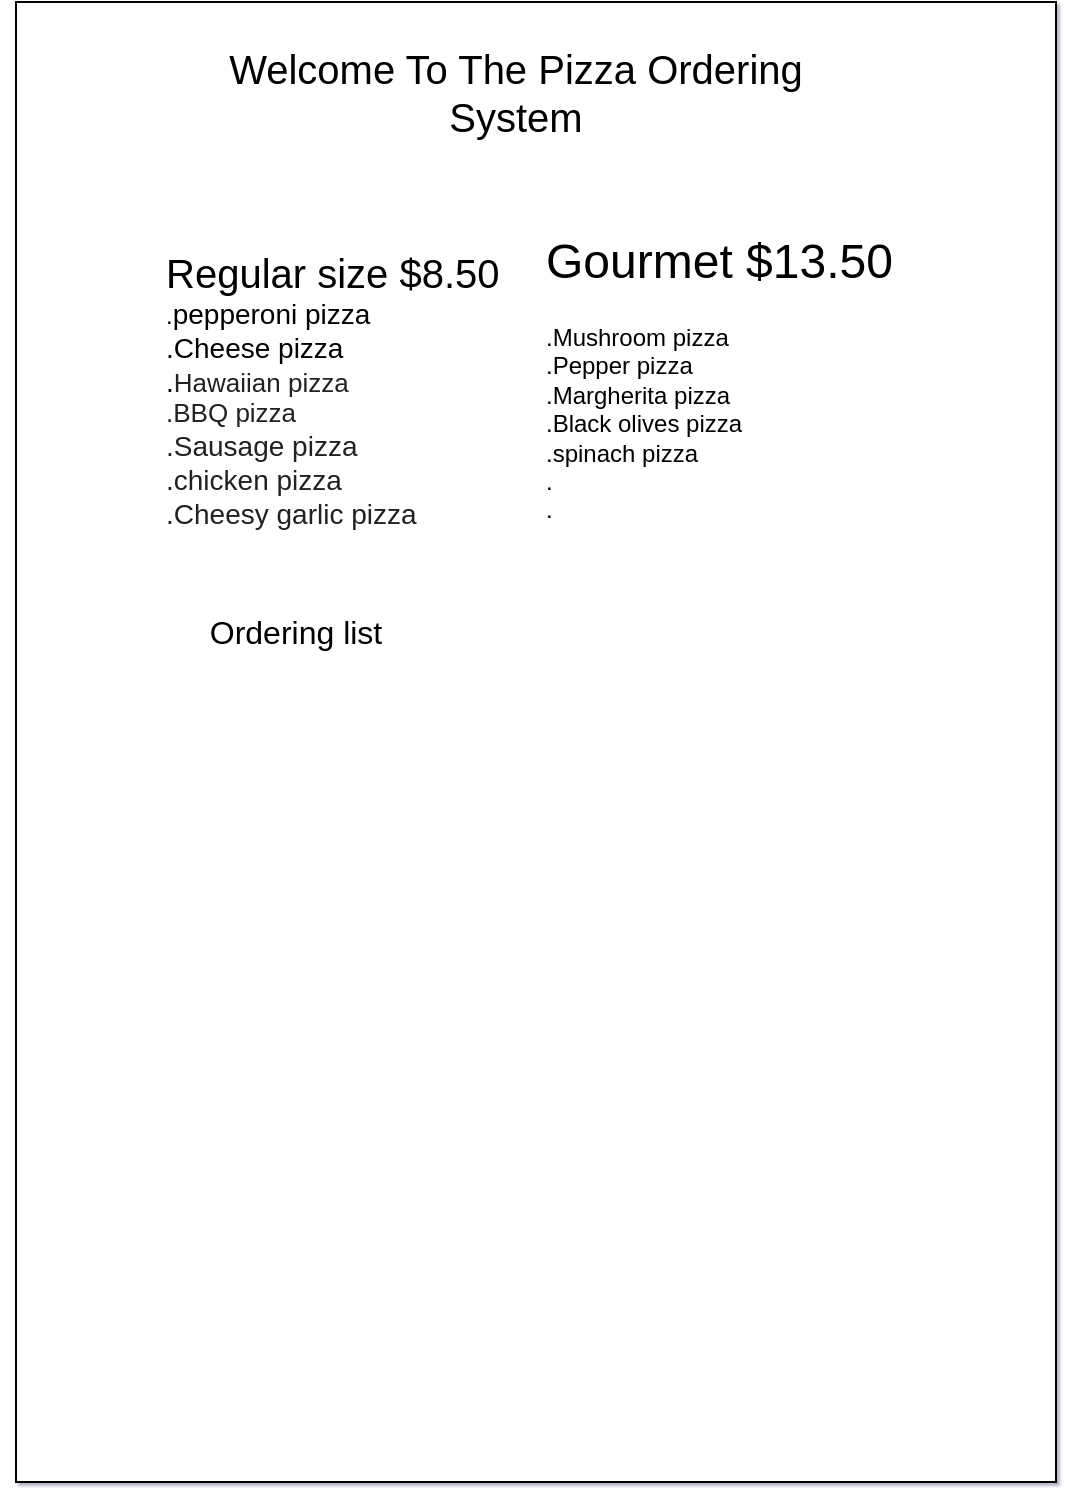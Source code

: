 <mxfile version="17.1.3" type="github">
  <diagram id="gueoC9wNe_M9XRxRRR1c" name="Page-1">
    <mxGraphModel dx="1422" dy="1837" grid="1" gridSize="10" guides="1" tooltips="1" connect="1" arrows="1" fold="1" page="1" pageScale="1" pageWidth="850" pageHeight="1100" background="none" math="0" shadow="1">
      <root>
        <mxCell id="0" />
        <mxCell id="1" parent="0" />
        <mxCell id="lnYRoIj6kjw9i7lZnvs6-6" style="edgeStyle=orthogonalEdgeStyle;rounded=0;orthogonalLoop=1;jettySize=auto;html=1;exitX=0;exitY=0.5;exitDx=0;exitDy=0;entryX=0;entryY=0.5;entryDx=0;entryDy=0;" parent="1" source="lnYRoIj6kjw9i7lZnvs6-5" target="lnYRoIj6kjw9i7lZnvs6-5" edge="1">
          <mxGeometry relative="1" as="geometry">
            <mxPoint x="150" y="310" as="targetPoint" />
          </mxGeometry>
        </mxCell>
        <mxCell id="lnYRoIj6kjw9i7lZnvs6-5" value="" style="rounded=0;whiteSpace=wrap;html=1;" parent="1" vertex="1">
          <mxGeometry x="160" y="-1080" width="520" height="740" as="geometry" />
        </mxCell>
        <mxCell id="lnYRoIj6kjw9i7lZnvs6-7" value="&lt;font style=&quot;font-size: 20px&quot;&gt;Welcome To The Pizza Ordering System&lt;/font&gt;" style="text;html=1;strokeColor=none;fillColor=none;align=center;verticalAlign=middle;whiteSpace=wrap;rounded=0;" parent="1" vertex="1">
          <mxGeometry x="230" y="-1060" width="360" height="50" as="geometry" />
        </mxCell>
        <mxCell id="VSrRtWQjUN6wTLF_jSkn-3" value="&lt;font style=&quot;text-align: center ; font-size: 20px&quot;&gt;&lt;br&gt;Regular size $8.50&lt;/font&gt;&lt;span style=&quot;text-align: center&quot;&gt;&lt;br&gt;.&lt;/span&gt;&lt;font style=&quot;text-align: center ; font-size: 13px&quot;&gt;&lt;span style=&quot;font-size: 14px&quot;&gt;pepperoni pizza&amp;nbsp;&lt;/span&gt;&lt;br&gt;&lt;span style=&quot;font-size: 14px&quot;&gt;.Cheese pizza&lt;/span&gt;&lt;br&gt;&lt;span style=&quot;font-size: 14px&quot;&gt;.&lt;/span&gt;&lt;span style=&quot;color: rgb(32 , 33 , 36) ; font-family: &amp;#34;arial&amp;#34; , sans-serif ; text-align: left ; background-color: rgb(255 , 255 , 255)&quot;&gt;Hawaiian pizza&lt;br&gt;.&lt;/span&gt;&lt;span style=&quot;color: rgb(32 , 33 , 36) ; font-family: &amp;#34;arial&amp;#34; , sans-serif ; text-align: left ; background-color: rgb(255 , 255 , 255)&quot;&gt;BBQ pizza&lt;br&gt;&lt;/span&gt;&lt;span style=&quot;font-size: 14px ; color: rgb(32 , 33 , 36) ; font-family: &amp;#34;arial&amp;#34; , sans-serif ; text-align: left ; background-color: rgb(255 , 255 , 255)&quot;&gt;.Sausage pizza&lt;br&gt;.chicken pizza&lt;br&gt;.Cheesy garlic pizza&lt;br&gt;&lt;/span&gt;&lt;/font&gt;" style="text;html=1;strokeColor=none;fillColor=none;spacing=5;spacingTop=-20;whiteSpace=wrap;overflow=hidden;rounded=0;" parent="1" vertex="1">
          <mxGeometry x="230" y="-970" width="190" height="160" as="geometry" />
        </mxCell>
        <mxCell id="VSrRtWQjUN6wTLF_jSkn-5" value="&lt;h1&gt;&lt;span style=&quot;font-weight: normal&quot;&gt;Gourmet $13.50&amp;nbsp;&lt;/span&gt;&lt;/h1&gt;&lt;div&gt;&lt;span style=&quot;font-weight: normal&quot;&gt;.Mushroom pizza&lt;/span&gt;&lt;/div&gt;&lt;div&gt;&lt;span style=&quot;font-weight: normal&quot;&gt;.Pepper pizza&lt;/span&gt;&lt;/div&gt;&lt;div&gt;&lt;span style=&quot;font-weight: normal&quot;&gt;.Margherita pizza&lt;/span&gt;&lt;/div&gt;&lt;div&gt;&lt;span style=&quot;font-weight: normal&quot;&gt;.Black olives pizza&lt;/span&gt;&lt;/div&gt;&lt;div&gt;&lt;span style=&quot;font-weight: normal&quot;&gt;.spinach pizza&lt;/span&gt;&lt;/div&gt;&lt;div&gt;&lt;span style=&quot;font-weight: normal&quot;&gt;.&lt;/span&gt;&lt;/div&gt;&lt;div&gt;&lt;span style=&quot;font-weight: normal&quot;&gt;.&lt;/span&gt;&lt;/div&gt;&lt;div&gt;&lt;span style=&quot;font-weight: normal&quot;&gt;&lt;br&gt;&lt;/span&gt;&lt;/div&gt;" style="text;html=1;strokeColor=none;fillColor=none;spacing=5;spacingTop=-20;whiteSpace=wrap;overflow=hidden;rounded=0;" parent="1" vertex="1">
          <mxGeometry x="420" y="-970" width="190" height="150" as="geometry" />
        </mxCell>
        <mxCell id="DWWqZnEPcMVHGfQEezVX-14" value="&lt;font style=&quot;font-size: 16px&quot;&gt;Ordering list&lt;/font&gt;" style="text;html=1;strokeColor=none;fillColor=none;align=center;verticalAlign=middle;whiteSpace=wrap;rounded=0;" vertex="1" parent="1">
          <mxGeometry x="230" y="-780" width="140" height="30" as="geometry" />
        </mxCell>
      </root>
    </mxGraphModel>
  </diagram>
</mxfile>
